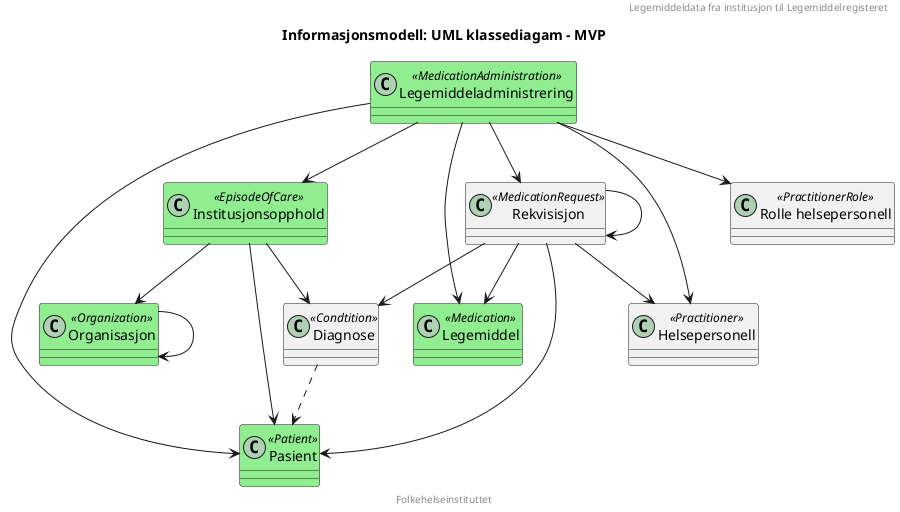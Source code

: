 @startuml

header "Legemiddeldata fra institusjon til Legemiddelregisteret"
title "Informasjonsmodell: UML klassediagam - MVP"
footer "Folkehelseinstituttet"

class Pasient <<Patient>> #lightgreen {
}

class Legemiddeladministrering <<MedicationAdministration>> #lightgreen {
}

Legemiddeladministrering --> Legemiddel 
Legemiddeladministrering --> Pasient
Legemiddeladministrering --> Helsepersonell
Legemiddeladministrering --> "Rolle helsepersonell"
Legemiddeladministrering --> Rekvisisjon
Legemiddeladministrering --> Institusjonsopphold

class Legemiddel <<Medication>> #lightgreen {
}

class Helsepersonell <<Practitioner>> {
}
class Organisasjon <<Organization>> #lightgreen {
}

Organisasjon --> Organisasjon

class Institusjonsopphold <<EpisodeOfCare>> #lightgreen {
}

Institusjonsopphold --> Pasient
Institusjonsopphold --> Organisasjon
Institusjonsopphold --> Diagnose

class Diagnose <<Condtition>> {
}

Diagnose ..> Pasient

class Rekvisisjon <<MedicationRequest>> {
}

Rekvisisjon --> Diagnose
Rekvisisjon --> Legemiddel
Rekvisisjon --> Pasient
Rekvisisjon --> Helsepersonell
Rekvisisjon --> Rekvisisjon

class "Rolle helsepersonell" <<PractitionerRole>> {
}



@enduml


